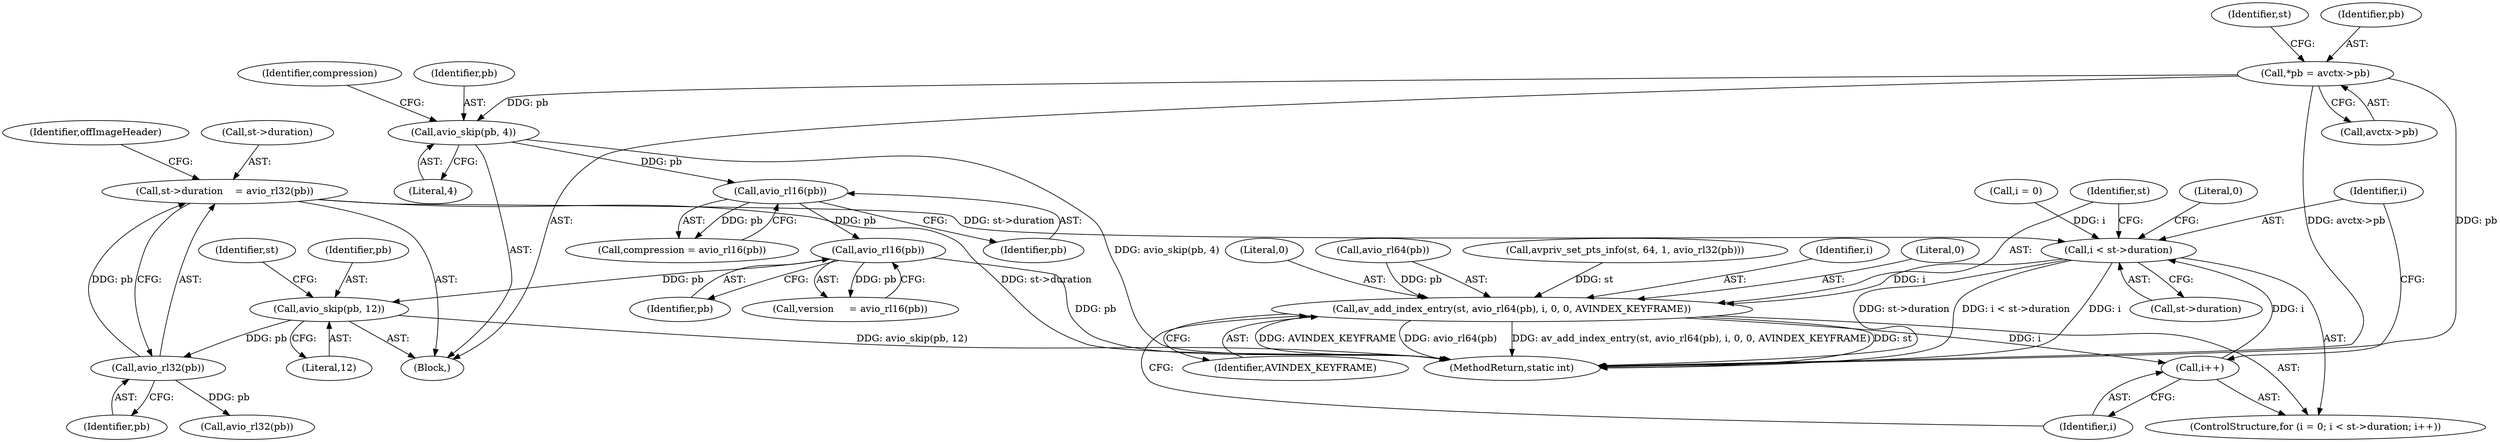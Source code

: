 digraph "1_FFmpeg_7e80b63ecd259d69d383623e75b318bf2bd491f6@pointer" {
"1000199" [label="(Call,st->duration    = avio_rl32(pb))"];
"1000203" [label="(Call,avio_rl32(pb))"];
"1000196" [label="(Call,avio_skip(pb, 12))"];
"1000183" [label="(Call,avio_rl16(pb))"];
"1000179" [label="(Call,avio_rl16(pb))"];
"1000174" [label="(Call,avio_skip(pb, 4))"];
"1000125" [label="(Call,*pb = avctx->pb)"];
"1000757" [label="(Call,i < st->duration)"];
"1000764" [label="(Call,av_add_index_entry(st, avio_rl64(pb), i, 0, 0, AVINDEX_KEYFRAME))"];
"1000762" [label="(Call,i++)"];
"1000206" [label="(Identifier,offImageHeader)"];
"1000184" [label="(Identifier,pb)"];
"1000763" [label="(Identifier,i)"];
"1000125" [label="(Call,*pb = avctx->pb)"];
"1000753" [label="(ControlStructure,for (i = 0; i < st->duration; i++))"];
"1000757" [label="(Call,i < st->duration)"];
"1000204" [label="(Identifier,pb)"];
"1000199" [label="(Call,st->duration    = avio_rl32(pb))"];
"1000179" [label="(Call,avio_rl16(pb))"];
"1000197" [label="(Identifier,pb)"];
"1000770" [label="(Literal,0)"];
"1000180" [label="(Identifier,pb)"];
"1000196" [label="(Call,avio_skip(pb, 12))"];
"1000127" [label="(Call,avctx->pb)"];
"1000764" [label="(Call,av_add_index_entry(st, avio_rl64(pb), i, 0, 0, AVINDEX_KEYFRAME))"];
"1000174" [label="(Call,avio_skip(pb, 4))"];
"1000769" [label="(Literal,0)"];
"1000207" [label="(Call,avio_rl32(pb))"];
"1000178" [label="(Identifier,compression)"];
"1000766" [label="(Call,avio_rl64(pb))"];
"1000759" [label="(Call,st->duration)"];
"1000774" [label="(MethodReturn,static int)"];
"1000123" [label="(Block,)"];
"1000754" [label="(Call,i = 0)"];
"1000176" [label="(Literal,4)"];
"1000200" [label="(Call,st->duration)"];
"1000367" [label="(Call,avpriv_set_pts_info(st, 64, 1, avio_rl32(pb)))"];
"1000175" [label="(Identifier,pb)"];
"1000198" [label="(Literal,12)"];
"1000183" [label="(Call,avio_rl16(pb))"];
"1000201" [label="(Identifier,st)"];
"1000181" [label="(Call,version     = avio_rl16(pb))"];
"1000203" [label="(Call,avio_rl32(pb))"];
"1000177" [label="(Call,compression = avio_rl16(pb))"];
"1000771" [label="(Identifier,AVINDEX_KEYFRAME)"];
"1000768" [label="(Identifier,i)"];
"1000143" [label="(Identifier,st)"];
"1000758" [label="(Identifier,i)"];
"1000126" [label="(Identifier,pb)"];
"1000762" [label="(Call,i++)"];
"1000765" [label="(Identifier,st)"];
"1000773" [label="(Literal,0)"];
"1000199" -> "1000123"  [label="AST: "];
"1000199" -> "1000203"  [label="CFG: "];
"1000200" -> "1000199"  [label="AST: "];
"1000203" -> "1000199"  [label="AST: "];
"1000206" -> "1000199"  [label="CFG: "];
"1000199" -> "1000774"  [label="DDG: st->duration"];
"1000203" -> "1000199"  [label="DDG: pb"];
"1000199" -> "1000757"  [label="DDG: st->duration"];
"1000203" -> "1000204"  [label="CFG: "];
"1000204" -> "1000203"  [label="AST: "];
"1000196" -> "1000203"  [label="DDG: pb"];
"1000203" -> "1000207"  [label="DDG: pb"];
"1000196" -> "1000123"  [label="AST: "];
"1000196" -> "1000198"  [label="CFG: "];
"1000197" -> "1000196"  [label="AST: "];
"1000198" -> "1000196"  [label="AST: "];
"1000201" -> "1000196"  [label="CFG: "];
"1000196" -> "1000774"  [label="DDG: avio_skip(pb, 12)"];
"1000183" -> "1000196"  [label="DDG: pb"];
"1000183" -> "1000181"  [label="AST: "];
"1000183" -> "1000184"  [label="CFG: "];
"1000184" -> "1000183"  [label="AST: "];
"1000181" -> "1000183"  [label="CFG: "];
"1000183" -> "1000774"  [label="DDG: pb"];
"1000183" -> "1000181"  [label="DDG: pb"];
"1000179" -> "1000183"  [label="DDG: pb"];
"1000179" -> "1000177"  [label="AST: "];
"1000179" -> "1000180"  [label="CFG: "];
"1000180" -> "1000179"  [label="AST: "];
"1000177" -> "1000179"  [label="CFG: "];
"1000179" -> "1000177"  [label="DDG: pb"];
"1000174" -> "1000179"  [label="DDG: pb"];
"1000174" -> "1000123"  [label="AST: "];
"1000174" -> "1000176"  [label="CFG: "];
"1000175" -> "1000174"  [label="AST: "];
"1000176" -> "1000174"  [label="AST: "];
"1000178" -> "1000174"  [label="CFG: "];
"1000174" -> "1000774"  [label="DDG: avio_skip(pb, 4)"];
"1000125" -> "1000174"  [label="DDG: pb"];
"1000125" -> "1000123"  [label="AST: "];
"1000125" -> "1000127"  [label="CFG: "];
"1000126" -> "1000125"  [label="AST: "];
"1000127" -> "1000125"  [label="AST: "];
"1000143" -> "1000125"  [label="CFG: "];
"1000125" -> "1000774"  [label="DDG: pb"];
"1000125" -> "1000774"  [label="DDG: avctx->pb"];
"1000757" -> "1000753"  [label="AST: "];
"1000757" -> "1000759"  [label="CFG: "];
"1000758" -> "1000757"  [label="AST: "];
"1000759" -> "1000757"  [label="AST: "];
"1000765" -> "1000757"  [label="CFG: "];
"1000773" -> "1000757"  [label="CFG: "];
"1000757" -> "1000774"  [label="DDG: i < st->duration"];
"1000757" -> "1000774"  [label="DDG: i"];
"1000757" -> "1000774"  [label="DDG: st->duration"];
"1000754" -> "1000757"  [label="DDG: i"];
"1000762" -> "1000757"  [label="DDG: i"];
"1000757" -> "1000764"  [label="DDG: i"];
"1000764" -> "1000753"  [label="AST: "];
"1000764" -> "1000771"  [label="CFG: "];
"1000765" -> "1000764"  [label="AST: "];
"1000766" -> "1000764"  [label="AST: "];
"1000768" -> "1000764"  [label="AST: "];
"1000769" -> "1000764"  [label="AST: "];
"1000770" -> "1000764"  [label="AST: "];
"1000771" -> "1000764"  [label="AST: "];
"1000763" -> "1000764"  [label="CFG: "];
"1000764" -> "1000774"  [label="DDG: avio_rl64(pb)"];
"1000764" -> "1000774"  [label="DDG: av_add_index_entry(st, avio_rl64(pb), i, 0, 0, AVINDEX_KEYFRAME)"];
"1000764" -> "1000774"  [label="DDG: st"];
"1000764" -> "1000774"  [label="DDG: AVINDEX_KEYFRAME"];
"1000764" -> "1000762"  [label="DDG: i"];
"1000367" -> "1000764"  [label="DDG: st"];
"1000766" -> "1000764"  [label="DDG: pb"];
"1000762" -> "1000753"  [label="AST: "];
"1000762" -> "1000763"  [label="CFG: "];
"1000763" -> "1000762"  [label="AST: "];
"1000758" -> "1000762"  [label="CFG: "];
}
